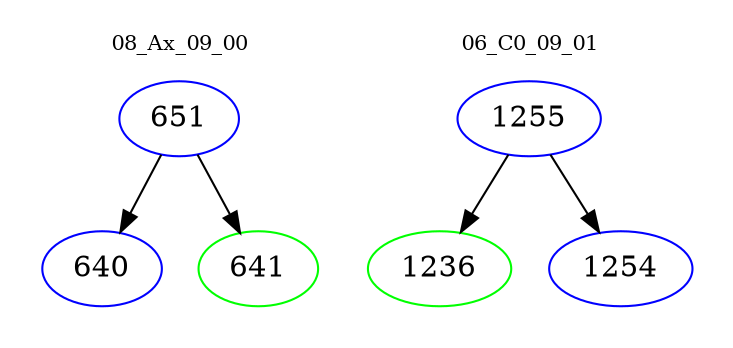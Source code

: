 digraph{
subgraph cluster_0 {
color = white
label = "08_Ax_09_00";
fontsize=10;
T0_651 [label="651", color="blue"]
T0_651 -> T0_640 [color="black"]
T0_640 [label="640", color="blue"]
T0_651 -> T0_641 [color="black"]
T0_641 [label="641", color="green"]
}
subgraph cluster_1 {
color = white
label = "06_C0_09_01";
fontsize=10;
T1_1255 [label="1255", color="blue"]
T1_1255 -> T1_1236 [color="black"]
T1_1236 [label="1236", color="green"]
T1_1255 -> T1_1254 [color="black"]
T1_1254 [label="1254", color="blue"]
}
}
